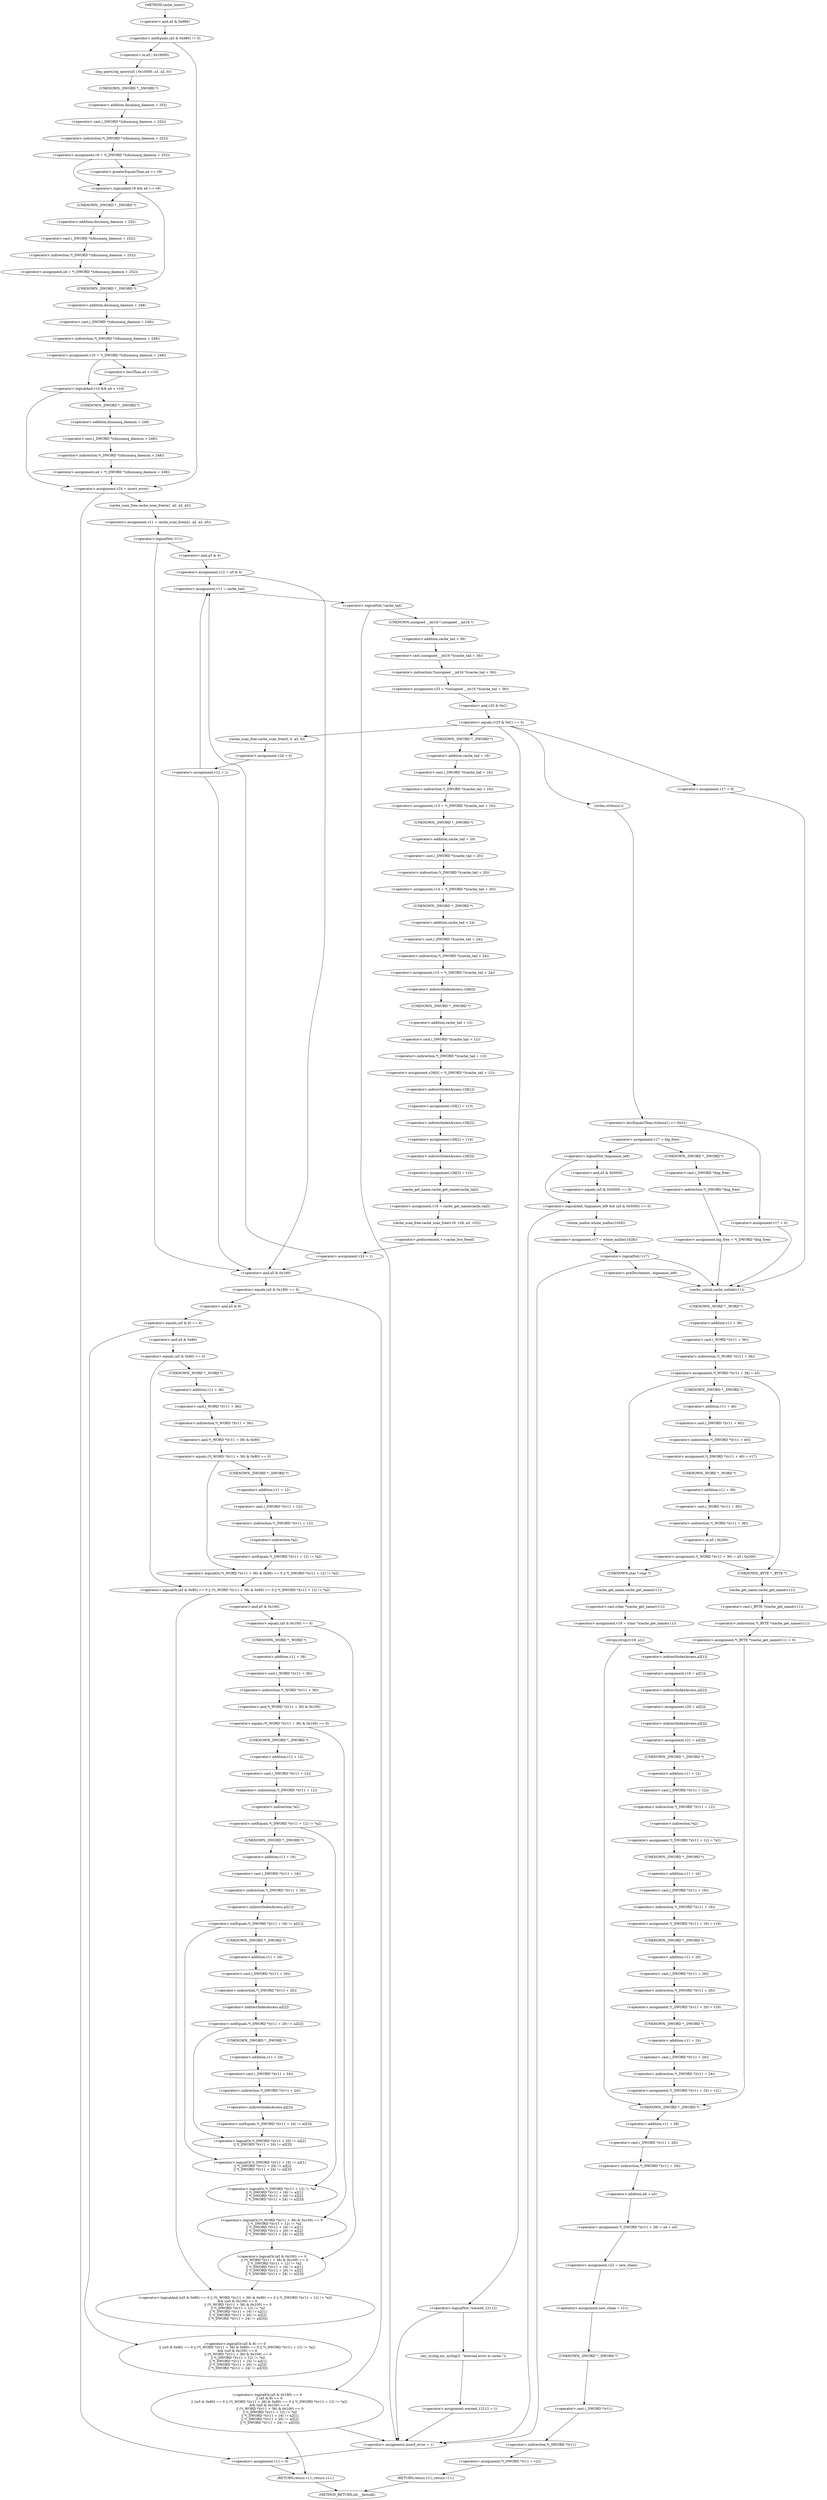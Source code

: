 digraph cache_insert {  
"1000143" [label = "(<operator>.notEquals,(a5 & 0x980) != 0)" ]
"1000144" [label = "(<operator>.and,a5 & 0x980)" ]
"1000149" [label = "(log_query,log_query(a5 | 0x10000, a1, a2, 0))" ]
"1000150" [label = "(<operator>.or,a5 | 0x10000)" ]
"1000156" [label = "(<operator>.assignment,v9 = *(_DWORD *)(dnsmasq_daemon + 252))" ]
"1000158" [label = "(<operator>.indirection,*(_DWORD *)(dnsmasq_daemon + 252))" ]
"1000159" [label = "(<operator>.cast,(_DWORD *)(dnsmasq_daemon + 252))" ]
"1000160" [label = "(UNKNOWN,_DWORD *,_DWORD *)" ]
"1000161" [label = "(<operator>.addition,dnsmasq_daemon + 252)" ]
"1000165" [label = "(<operator>.logicalAnd,v9 && a4 >= v9)" ]
"1000167" [label = "(<operator>.greaterEqualsThan,a4 >= v9)" ]
"1000170" [label = "(<operator>.assignment,a4 = *(_DWORD *)(dnsmasq_daemon + 252))" ]
"1000172" [label = "(<operator>.indirection,*(_DWORD *)(dnsmasq_daemon + 252))" ]
"1000173" [label = "(<operator>.cast,(_DWORD *)(dnsmasq_daemon + 252))" ]
"1000174" [label = "(UNKNOWN,_DWORD *,_DWORD *)" ]
"1000175" [label = "(<operator>.addition,dnsmasq_daemon + 252)" ]
"1000178" [label = "(<operator>.assignment,v10 = *(_DWORD *)(dnsmasq_daemon + 248))" ]
"1000180" [label = "(<operator>.indirection,*(_DWORD *)(dnsmasq_daemon + 248))" ]
"1000181" [label = "(<operator>.cast,(_DWORD *)(dnsmasq_daemon + 248))" ]
"1000182" [label = "(UNKNOWN,_DWORD *,_DWORD *)" ]
"1000183" [label = "(<operator>.addition,dnsmasq_daemon + 248)" ]
"1000187" [label = "(<operator>.logicalAnd,v10 && a4 < v10)" ]
"1000189" [label = "(<operator>.lessThan,a4 < v10)" ]
"1000192" [label = "(<operator>.assignment,a4 = *(_DWORD *)(dnsmasq_daemon + 248))" ]
"1000194" [label = "(<operator>.indirection,*(_DWORD *)(dnsmasq_daemon + 248))" ]
"1000195" [label = "(<operator>.cast,(_DWORD *)(dnsmasq_daemon + 248))" ]
"1000196" [label = "(UNKNOWN,_DWORD *,_DWORD *)" ]
"1000197" [label = "(<operator>.addition,dnsmasq_daemon + 248)" ]
"1000200" [label = "(<operator>.assignment,v24 = insert_error)" ]
"1000206" [label = "(<operator>.assignment,v11 = cache_scan_free(a1, a2, a3, a5))" ]
"1000208" [label = "(cache_scan_free,cache_scan_free(a1, a2, a3, a5))" ]
"1000214" [label = "(<operator>.logicalNot,!v11)" ]
"1000217" [label = "(<operator>.assignment,v12 = a5 & 4)" ]
"1000219" [label = "(<operator>.and,a5 & 4)" ]
"1000225" [label = "(<operator>.assignment,v11 = cache_tail)" ]
"1000229" [label = "(<operator>.logicalNot,!cache_tail)" ]
"1000232" [label = "(<operator>.assignment,v25 = *(unsigned __int16 *)(cache_tail + 36))" ]
"1000234" [label = "(<operator>.indirection,*(unsigned __int16 *)(cache_tail + 36))" ]
"1000235" [label = "(<operator>.cast,(unsigned __int16 *)(cache_tail + 36))" ]
"1000236" [label = "(UNKNOWN,unsigned __int16 *,unsigned __int16 *)" ]
"1000237" [label = "(<operator>.addition,cache_tail + 36)" ]
"1000241" [label = "(<operator>.equals,(v25 & 0xC) == 0)" ]
"1000242" [label = "(<operator>.and,v25 & 0xC)" ]
"1000251" [label = "(<operator>.lessEqualsThan,strlen(a1) <= 0x31)" ]
"1000252" [label = "(strlen,strlen(a1))" ]
"1000256" [label = "(<operator>.assignment,v17 = 0)" ]
"1000261" [label = "(<operator>.assignment,v17 = big_free)" ]
"1000267" [label = "(<operator>.assignment,big_free = *(_DWORD *)big_free)" ]
"1000269" [label = "(<operator>.indirection,*(_DWORD *)big_free)" ]
"1000270" [label = "(<operator>.cast,(_DWORD *)big_free)" ]
"1000271" [label = "(UNKNOWN,_DWORD *,_DWORD *)" ]
"1000276" [label = "(<operator>.logicalAnd,!bignames_left && (a5 & 0x5000) == 0)" ]
"1000277" [label = "(<operator>.logicalNot,!bignames_left)" ]
"1000279" [label = "(<operator>.equals,(a5 & 0x5000) == 0)" ]
"1000280" [label = "(<operator>.and,a5 & 0x5000)" ]
"1000285" [label = "(<operator>.assignment,v17 = whine_malloc(1028))" ]
"1000287" [label = "(whine_malloc,whine_malloc(1028))" ]
"1000290" [label = "(<operator>.logicalNot,!v17)" ]
"1000295" [label = "(<operator>.preDecrement,--bignames_left)" ]
"1000299" [label = "(<operator>.assignment,v17 = 0)" ]
"1000302" [label = "(cache_unlink,cache_unlink(v11))" ]
"1000304" [label = "(<operator>.assignment,*(_WORD *)(v11 + 36) = a5)" ]
"1000305" [label = "(<operator>.indirection,*(_WORD *)(v11 + 36))" ]
"1000306" [label = "(<operator>.cast,(_WORD *)(v11 + 36))" ]
"1000307" [label = "(UNKNOWN,_WORD *,_WORD *)" ]
"1000308" [label = "(<operator>.addition,v11 + 36)" ]
"1000315" [label = "(<operator>.assignment,*(_DWORD *)(v11 + 40) = v17)" ]
"1000316" [label = "(<operator>.indirection,*(_DWORD *)(v11 + 40))" ]
"1000317" [label = "(<operator>.cast,(_DWORD *)(v11 + 40))" ]
"1000318" [label = "(UNKNOWN,_DWORD *,_DWORD *)" ]
"1000319" [label = "(<operator>.addition,v11 + 40)" ]
"1000323" [label = "(<operator>.assignment,*(_WORD *)(v11 + 36) = a5 | 0x200)" ]
"1000324" [label = "(<operator>.indirection,*(_WORD *)(v11 + 36))" ]
"1000325" [label = "(<operator>.cast,(_WORD *)(v11 + 36))" ]
"1000326" [label = "(UNKNOWN,_WORD *,_WORD *)" ]
"1000327" [label = "(<operator>.addition,v11 + 36)" ]
"1000330" [label = "(<operator>.or,a5 | 0x200)" ]
"1000336" [label = "(<operator>.assignment,v18 = (char *)cache_get_name(v11))" ]
"1000338" [label = "(<operator>.cast,(char *)cache_get_name(v11))" ]
"1000339" [label = "(UNKNOWN,char *,char *)" ]
"1000340" [label = "(cache_get_name,cache_get_name(v11))" ]
"1000342" [label = "(strcpy,strcpy(v18, a1))" ]
"1000347" [label = "(<operator>.assignment,*(_BYTE *)cache_get_name(v11) = 0)" ]
"1000348" [label = "(<operator>.indirection,*(_BYTE *)cache_get_name(v11))" ]
"1000349" [label = "(<operator>.cast,(_BYTE *)cache_get_name(v11))" ]
"1000350" [label = "(UNKNOWN,_BYTE *,_BYTE *)" ]
"1000351" [label = "(cache_get_name,cache_get_name(v11))" ]
"1000357" [label = "(<operator>.assignment,v19 = a2[1])" ]
"1000359" [label = "(<operator>.indirectIndexAccess,a2[1])" ]
"1000362" [label = "(<operator>.assignment,v20 = a2[2])" ]
"1000364" [label = "(<operator>.indirectIndexAccess,a2[2])" ]
"1000367" [label = "(<operator>.assignment,v21 = a2[3])" ]
"1000369" [label = "(<operator>.indirectIndexAccess,a2[3])" ]
"1000372" [label = "(<operator>.assignment,*(_DWORD *)(v11 + 12) = *a2)" ]
"1000373" [label = "(<operator>.indirection,*(_DWORD *)(v11 + 12))" ]
"1000374" [label = "(<operator>.cast,(_DWORD *)(v11 + 12))" ]
"1000375" [label = "(UNKNOWN,_DWORD *,_DWORD *)" ]
"1000376" [label = "(<operator>.addition,v11 + 12)" ]
"1000379" [label = "(<operator>.indirection,*a2)" ]
"1000381" [label = "(<operator>.assignment,*(_DWORD *)(v11 + 16) = v19)" ]
"1000382" [label = "(<operator>.indirection,*(_DWORD *)(v11 + 16))" ]
"1000383" [label = "(<operator>.cast,(_DWORD *)(v11 + 16))" ]
"1000384" [label = "(UNKNOWN,_DWORD *,_DWORD *)" ]
"1000385" [label = "(<operator>.addition,v11 + 16)" ]
"1000389" [label = "(<operator>.assignment,*(_DWORD *)(v11 + 20) = v20)" ]
"1000390" [label = "(<operator>.indirection,*(_DWORD *)(v11 + 20))" ]
"1000391" [label = "(<operator>.cast,(_DWORD *)(v11 + 20))" ]
"1000392" [label = "(UNKNOWN,_DWORD *,_DWORD *)" ]
"1000393" [label = "(<operator>.addition,v11 + 20)" ]
"1000397" [label = "(<operator>.assignment,*(_DWORD *)(v11 + 24) = v21)" ]
"1000398" [label = "(<operator>.indirection,*(_DWORD *)(v11 + 24))" ]
"1000399" [label = "(<operator>.cast,(_DWORD *)(v11 + 24))" ]
"1000400" [label = "(UNKNOWN,_DWORD *,_DWORD *)" ]
"1000401" [label = "(<operator>.addition,v11 + 24)" ]
"1000405" [label = "(<operator>.assignment,*(_DWORD *)(v11 + 28) = a4 + a3)" ]
"1000406" [label = "(<operator>.indirection,*(_DWORD *)(v11 + 28))" ]
"1000407" [label = "(<operator>.cast,(_DWORD *)(v11 + 28))" ]
"1000408" [label = "(UNKNOWN,_DWORD *,_DWORD *)" ]
"1000409" [label = "(<operator>.addition,v11 + 28)" ]
"1000412" [label = "(<operator>.addition,a4 + a3)" ]
"1000415" [label = "(<operator>.assignment,v22 = new_chain)" ]
"1000418" [label = "(<operator>.assignment,new_chain = v11)" ]
"1000421" [label = "(<operator>.assignment,*(_DWORD *)v11 = v22)" ]
"1000422" [label = "(<operator>.indirection,*(_DWORD *)v11)" ]
"1000423" [label = "(<operator>.cast,(_DWORD *)v11)" ]
"1000424" [label = "(UNKNOWN,_DWORD *,_DWORD *)" ]
"1000427" [label = "(RETURN,return v11;,return v11;)" ]
"1000433" [label = "(<operator>.logicalNot,!warned_12112)" ]
"1000436" [label = "(my_syslog,my_syslog(3, \"Internal error in cache.\"))" ]
"1000439" [label = "(<operator>.assignment,warned_12112 = 1)" ]
"1000446" [label = "(<operator>.assignment,v13 = *(_DWORD *)(cache_tail + 16))" ]
"1000448" [label = "(<operator>.indirection,*(_DWORD *)(cache_tail + 16))" ]
"1000449" [label = "(<operator>.cast,(_DWORD *)(cache_tail + 16))" ]
"1000450" [label = "(UNKNOWN,_DWORD *,_DWORD *)" ]
"1000451" [label = "(<operator>.addition,cache_tail + 16)" ]
"1000454" [label = "(<operator>.assignment,v14 = *(_DWORD *)(cache_tail + 20))" ]
"1000456" [label = "(<operator>.indirection,*(_DWORD *)(cache_tail + 20))" ]
"1000457" [label = "(<operator>.cast,(_DWORD *)(cache_tail + 20))" ]
"1000458" [label = "(UNKNOWN,_DWORD *,_DWORD *)" ]
"1000459" [label = "(<operator>.addition,cache_tail + 20)" ]
"1000462" [label = "(<operator>.assignment,v15 = *(_DWORD *)(cache_tail + 24))" ]
"1000464" [label = "(<operator>.indirection,*(_DWORD *)(cache_tail + 24))" ]
"1000465" [label = "(<operator>.cast,(_DWORD *)(cache_tail + 24))" ]
"1000466" [label = "(UNKNOWN,_DWORD *,_DWORD *)" ]
"1000467" [label = "(<operator>.addition,cache_tail + 24)" ]
"1000470" [label = "(<operator>.assignment,v26[0] = *(_DWORD *)(cache_tail + 12))" ]
"1000471" [label = "(<operator>.indirectIndexAccess,v26[0])" ]
"1000474" [label = "(<operator>.indirection,*(_DWORD *)(cache_tail + 12))" ]
"1000475" [label = "(<operator>.cast,(_DWORD *)(cache_tail + 12))" ]
"1000476" [label = "(UNKNOWN,_DWORD *,_DWORD *)" ]
"1000477" [label = "(<operator>.addition,cache_tail + 12)" ]
"1000480" [label = "(<operator>.assignment,v26[1] = v13)" ]
"1000481" [label = "(<operator>.indirectIndexAccess,v26[1])" ]
"1000485" [label = "(<operator>.assignment,v26[2] = v14)" ]
"1000486" [label = "(<operator>.indirectIndexAccess,v26[2])" ]
"1000490" [label = "(<operator>.assignment,v26[3] = v15)" ]
"1000491" [label = "(<operator>.indirectIndexAccess,v26[3])" ]
"1000495" [label = "(<operator>.assignment,v16 = cache_get_name(cache_tail))" ]
"1000497" [label = "(cache_get_name,cache_get_name(cache_tail))" ]
"1000499" [label = "(cache_scan_free,cache_scan_free(v16, v26, a3, v25))" ]
"1000504" [label = "(<operator>.preIncrement,++cache_live_freed)" ]
"1000506" [label = "(<operator>.assignment,v24 = 1)" ]
"1000511" [label = "(cache_scan_free,cache_scan_free(0, 0, a3, 0))" ]
"1000516" [label = "(<operator>.assignment,v24 = 0)" ]
"1000519" [label = "(<operator>.assignment,v12 = 1)" ]
"1000523" [label = "(<operator>.logicalOr,(a5 & 0x180) == 0\n    || (a5 & 8) == 0\n    || ((a5 & 0x80) == 0 || (*(_WORD *)(v11 + 36) & 0x80) == 0 || *(_DWORD *)(v11 + 12) != *a2)\n    && ((a5 & 0x100) == 0\n     || (*(_WORD *)(v11 + 36) & 0x100) == 0\n     || *(_DWORD *)(v11 + 12) != *a2\n     || *(_DWORD *)(v11 + 16) != a2[1]\n     || *(_DWORD *)(v11 + 20) != a2[2]\n     || *(_DWORD *)(v11 + 24) != a2[3]))" ]
"1000524" [label = "(<operator>.equals,(a5 & 0x180) == 0)" ]
"1000525" [label = "(<operator>.and,a5 & 0x180)" ]
"1000529" [label = "(<operator>.logicalOr,(a5 & 8) == 0\n    || ((a5 & 0x80) == 0 || (*(_WORD *)(v11 + 36) & 0x80) == 0 || *(_DWORD *)(v11 + 12) != *a2)\n    && ((a5 & 0x100) == 0\n     || (*(_WORD *)(v11 + 36) & 0x100) == 0\n     || *(_DWORD *)(v11 + 12) != *a2\n     || *(_DWORD *)(v11 + 16) != a2[1]\n     || *(_DWORD *)(v11 + 20) != a2[2]\n     || *(_DWORD *)(v11 + 24) != a2[3]))" ]
"1000530" [label = "(<operator>.equals,(a5 & 8) == 0)" ]
"1000531" [label = "(<operator>.and,a5 & 8)" ]
"1000535" [label = "(<operator>.logicalAnd,((a5 & 0x80) == 0 || (*(_WORD *)(v11 + 36) & 0x80) == 0 || *(_DWORD *)(v11 + 12) != *a2)\n    && ((a5 & 0x100) == 0\n     || (*(_WORD *)(v11 + 36) & 0x100) == 0\n     || *(_DWORD *)(v11 + 12) != *a2\n     || *(_DWORD *)(v11 + 16) != a2[1]\n     || *(_DWORD *)(v11 + 20) != a2[2]\n     || *(_DWORD *)(v11 + 24) != a2[3]))" ]
"1000536" [label = "(<operator>.logicalOr,(a5 & 0x80) == 0 || (*(_WORD *)(v11 + 36) & 0x80) == 0 || *(_DWORD *)(v11 + 12) != *a2)" ]
"1000537" [label = "(<operator>.equals,(a5 & 0x80) == 0)" ]
"1000538" [label = "(<operator>.and,a5 & 0x80)" ]
"1000542" [label = "(<operator>.logicalOr,(*(_WORD *)(v11 + 36) & 0x80) == 0 || *(_DWORD *)(v11 + 12) != *a2)" ]
"1000543" [label = "(<operator>.equals,(*(_WORD *)(v11 + 36) & 0x80) == 0)" ]
"1000544" [label = "(<operator>.and,*(_WORD *)(v11 + 36) & 0x80)" ]
"1000545" [label = "(<operator>.indirection,*(_WORD *)(v11 + 36))" ]
"1000546" [label = "(<operator>.cast,(_WORD *)(v11 + 36))" ]
"1000547" [label = "(UNKNOWN,_WORD *,_WORD *)" ]
"1000548" [label = "(<operator>.addition,v11 + 36)" ]
"1000553" [label = "(<operator>.notEquals,*(_DWORD *)(v11 + 12) != *a2)" ]
"1000554" [label = "(<operator>.indirection,*(_DWORD *)(v11 + 12))" ]
"1000555" [label = "(<operator>.cast,(_DWORD *)(v11 + 12))" ]
"1000556" [label = "(UNKNOWN,_DWORD *,_DWORD *)" ]
"1000557" [label = "(<operator>.addition,v11 + 12)" ]
"1000560" [label = "(<operator>.indirection,*a2)" ]
"1000562" [label = "(<operator>.logicalOr,(a5 & 0x100) == 0\n     || (*(_WORD *)(v11 + 36) & 0x100) == 0\n     || *(_DWORD *)(v11 + 12) != *a2\n     || *(_DWORD *)(v11 + 16) != a2[1]\n     || *(_DWORD *)(v11 + 20) != a2[2]\n     || *(_DWORD *)(v11 + 24) != a2[3])" ]
"1000563" [label = "(<operator>.equals,(a5 & 0x100) == 0)" ]
"1000564" [label = "(<operator>.and,a5 & 0x100)" ]
"1000568" [label = "(<operator>.logicalOr,(*(_WORD *)(v11 + 36) & 0x100) == 0\n     || *(_DWORD *)(v11 + 12) != *a2\n     || *(_DWORD *)(v11 + 16) != a2[1]\n     || *(_DWORD *)(v11 + 20) != a2[2]\n     || *(_DWORD *)(v11 + 24) != a2[3])" ]
"1000569" [label = "(<operator>.equals,(*(_WORD *)(v11 + 36) & 0x100) == 0)" ]
"1000570" [label = "(<operator>.and,*(_WORD *)(v11 + 36) & 0x100)" ]
"1000571" [label = "(<operator>.indirection,*(_WORD *)(v11 + 36))" ]
"1000572" [label = "(<operator>.cast,(_WORD *)(v11 + 36))" ]
"1000573" [label = "(UNKNOWN,_WORD *,_WORD *)" ]
"1000574" [label = "(<operator>.addition,v11 + 36)" ]
"1000579" [label = "(<operator>.logicalOr,*(_DWORD *)(v11 + 12) != *a2\n     || *(_DWORD *)(v11 + 16) != a2[1]\n     || *(_DWORD *)(v11 + 20) != a2[2]\n     || *(_DWORD *)(v11 + 24) != a2[3])" ]
"1000580" [label = "(<operator>.notEquals,*(_DWORD *)(v11 + 12) != *a2)" ]
"1000581" [label = "(<operator>.indirection,*(_DWORD *)(v11 + 12))" ]
"1000582" [label = "(<operator>.cast,(_DWORD *)(v11 + 12))" ]
"1000583" [label = "(UNKNOWN,_DWORD *,_DWORD *)" ]
"1000584" [label = "(<operator>.addition,v11 + 12)" ]
"1000587" [label = "(<operator>.indirection,*a2)" ]
"1000589" [label = "(<operator>.logicalOr,*(_DWORD *)(v11 + 16) != a2[1]\n     || *(_DWORD *)(v11 + 20) != a2[2]\n     || *(_DWORD *)(v11 + 24) != a2[3])" ]
"1000590" [label = "(<operator>.notEquals,*(_DWORD *)(v11 + 16) != a2[1])" ]
"1000591" [label = "(<operator>.indirection,*(_DWORD *)(v11 + 16))" ]
"1000592" [label = "(<operator>.cast,(_DWORD *)(v11 + 16))" ]
"1000593" [label = "(UNKNOWN,_DWORD *,_DWORD *)" ]
"1000594" [label = "(<operator>.addition,v11 + 16)" ]
"1000597" [label = "(<operator>.indirectIndexAccess,a2[1])" ]
"1000600" [label = "(<operator>.logicalOr,*(_DWORD *)(v11 + 20) != a2[2]\n     || *(_DWORD *)(v11 + 24) != a2[3])" ]
"1000601" [label = "(<operator>.notEquals,*(_DWORD *)(v11 + 20) != a2[2])" ]
"1000602" [label = "(<operator>.indirection,*(_DWORD *)(v11 + 20))" ]
"1000603" [label = "(<operator>.cast,(_DWORD *)(v11 + 20))" ]
"1000604" [label = "(UNKNOWN,_DWORD *,_DWORD *)" ]
"1000605" [label = "(<operator>.addition,v11 + 20)" ]
"1000608" [label = "(<operator>.indirectIndexAccess,a2[2])" ]
"1000611" [label = "(<operator>.notEquals,*(_DWORD *)(v11 + 24) != a2[3])" ]
"1000612" [label = "(<operator>.indirection,*(_DWORD *)(v11 + 24))" ]
"1000613" [label = "(<operator>.cast,(_DWORD *)(v11 + 24))" ]
"1000614" [label = "(UNKNOWN,_DWORD *,_DWORD *)" ]
"1000615" [label = "(<operator>.addition,v11 + 24)" ]
"1000618" [label = "(<operator>.indirectIndexAccess,a2[3])" ]
"1000623" [label = "(<operator>.assignment,insert_error = 1)" ]
"1000627" [label = "(<operator>.assignment,v11 = 0)" ]
"1000630" [label = "(RETURN,return v11;,return v11;)" ]
"1000118" [label = "(METHOD,cache_insert)" ]
"1000632" [label = "(METHOD_RETURN,int __fastcall)" ]
  "1000143" -> "1000150" 
  "1000143" -> "1000200" 
  "1000144" -> "1000143" 
  "1000149" -> "1000160" 
  "1000150" -> "1000149" 
  "1000156" -> "1000165" 
  "1000156" -> "1000167" 
  "1000158" -> "1000156" 
  "1000159" -> "1000158" 
  "1000160" -> "1000161" 
  "1000161" -> "1000159" 
  "1000165" -> "1000174" 
  "1000165" -> "1000182" 
  "1000167" -> "1000165" 
  "1000170" -> "1000182" 
  "1000172" -> "1000170" 
  "1000173" -> "1000172" 
  "1000174" -> "1000175" 
  "1000175" -> "1000173" 
  "1000178" -> "1000187" 
  "1000178" -> "1000189" 
  "1000180" -> "1000178" 
  "1000181" -> "1000180" 
  "1000182" -> "1000183" 
  "1000183" -> "1000181" 
  "1000187" -> "1000196" 
  "1000187" -> "1000200" 
  "1000189" -> "1000187" 
  "1000192" -> "1000200" 
  "1000194" -> "1000192" 
  "1000195" -> "1000194" 
  "1000196" -> "1000197" 
  "1000197" -> "1000195" 
  "1000200" -> "1000627" 
  "1000200" -> "1000208" 
  "1000206" -> "1000214" 
  "1000208" -> "1000206" 
  "1000214" -> "1000219" 
  "1000214" -> "1000525" 
  "1000217" -> "1000225" 
  "1000217" -> "1000525" 
  "1000219" -> "1000217" 
  "1000225" -> "1000229" 
  "1000229" -> "1000623" 
  "1000229" -> "1000236" 
  "1000232" -> "1000242" 
  "1000234" -> "1000232" 
  "1000235" -> "1000234" 
  "1000236" -> "1000237" 
  "1000237" -> "1000235" 
  "1000241" -> "1000252" 
  "1000241" -> "1000299" 
  "1000241" -> "1000433" 
  "1000241" -> "1000450" 
  "1000241" -> "1000511" 
  "1000242" -> "1000241" 
  "1000251" -> "1000256" 
  "1000251" -> "1000261" 
  "1000252" -> "1000251" 
  "1000256" -> "1000302" 
  "1000261" -> "1000271" 
  "1000261" -> "1000277" 
  "1000267" -> "1000302" 
  "1000269" -> "1000267" 
  "1000270" -> "1000269" 
  "1000271" -> "1000270" 
  "1000276" -> "1000623" 
  "1000276" -> "1000287" 
  "1000277" -> "1000276" 
  "1000277" -> "1000280" 
  "1000279" -> "1000276" 
  "1000280" -> "1000279" 
  "1000285" -> "1000290" 
  "1000287" -> "1000285" 
  "1000290" -> "1000623" 
  "1000290" -> "1000295" 
  "1000290" -> "1000302" 
  "1000295" -> "1000302" 
  "1000299" -> "1000302" 
  "1000302" -> "1000307" 
  "1000304" -> "1000318" 
  "1000304" -> "1000350" 
  "1000304" -> "1000339" 
  "1000305" -> "1000304" 
  "1000306" -> "1000305" 
  "1000307" -> "1000308" 
  "1000308" -> "1000306" 
  "1000315" -> "1000326" 
  "1000316" -> "1000315" 
  "1000317" -> "1000316" 
  "1000318" -> "1000319" 
  "1000319" -> "1000317" 
  "1000323" -> "1000350" 
  "1000323" -> "1000339" 
  "1000324" -> "1000330" 
  "1000325" -> "1000324" 
  "1000326" -> "1000327" 
  "1000327" -> "1000325" 
  "1000330" -> "1000323" 
  "1000336" -> "1000342" 
  "1000338" -> "1000336" 
  "1000339" -> "1000340" 
  "1000340" -> "1000338" 
  "1000342" -> "1000408" 
  "1000342" -> "1000359" 
  "1000347" -> "1000408" 
  "1000347" -> "1000359" 
  "1000348" -> "1000347" 
  "1000349" -> "1000348" 
  "1000350" -> "1000351" 
  "1000351" -> "1000349" 
  "1000357" -> "1000364" 
  "1000359" -> "1000357" 
  "1000362" -> "1000369" 
  "1000364" -> "1000362" 
  "1000367" -> "1000375" 
  "1000369" -> "1000367" 
  "1000372" -> "1000384" 
  "1000373" -> "1000379" 
  "1000374" -> "1000373" 
  "1000375" -> "1000376" 
  "1000376" -> "1000374" 
  "1000379" -> "1000372" 
  "1000381" -> "1000392" 
  "1000382" -> "1000381" 
  "1000383" -> "1000382" 
  "1000384" -> "1000385" 
  "1000385" -> "1000383" 
  "1000389" -> "1000400" 
  "1000390" -> "1000389" 
  "1000391" -> "1000390" 
  "1000392" -> "1000393" 
  "1000393" -> "1000391" 
  "1000397" -> "1000408" 
  "1000398" -> "1000397" 
  "1000399" -> "1000398" 
  "1000400" -> "1000401" 
  "1000401" -> "1000399" 
  "1000405" -> "1000415" 
  "1000406" -> "1000412" 
  "1000407" -> "1000406" 
  "1000408" -> "1000409" 
  "1000409" -> "1000407" 
  "1000412" -> "1000405" 
  "1000415" -> "1000418" 
  "1000418" -> "1000424" 
  "1000421" -> "1000427" 
  "1000422" -> "1000421" 
  "1000423" -> "1000422" 
  "1000424" -> "1000423" 
  "1000427" -> "1000632" 
  "1000433" -> "1000436" 
  "1000433" -> "1000623" 
  "1000436" -> "1000439" 
  "1000439" -> "1000623" 
  "1000446" -> "1000458" 
  "1000448" -> "1000446" 
  "1000449" -> "1000448" 
  "1000450" -> "1000451" 
  "1000451" -> "1000449" 
  "1000454" -> "1000466" 
  "1000456" -> "1000454" 
  "1000457" -> "1000456" 
  "1000458" -> "1000459" 
  "1000459" -> "1000457" 
  "1000462" -> "1000471" 
  "1000464" -> "1000462" 
  "1000465" -> "1000464" 
  "1000466" -> "1000467" 
  "1000467" -> "1000465" 
  "1000470" -> "1000481" 
  "1000471" -> "1000476" 
  "1000474" -> "1000470" 
  "1000475" -> "1000474" 
  "1000476" -> "1000477" 
  "1000477" -> "1000475" 
  "1000480" -> "1000486" 
  "1000481" -> "1000480" 
  "1000485" -> "1000491" 
  "1000486" -> "1000485" 
  "1000490" -> "1000497" 
  "1000491" -> "1000490" 
  "1000495" -> "1000499" 
  "1000497" -> "1000495" 
  "1000499" -> "1000504" 
  "1000504" -> "1000506" 
  "1000506" -> "1000225" 
  "1000506" -> "1000525" 
  "1000511" -> "1000516" 
  "1000516" -> "1000519" 
  "1000519" -> "1000225" 
  "1000519" -> "1000525" 
  "1000523" -> "1000623" 
  "1000523" -> "1000630" 
  "1000524" -> "1000523" 
  "1000524" -> "1000531" 
  "1000525" -> "1000524" 
  "1000529" -> "1000523" 
  "1000530" -> "1000529" 
  "1000530" -> "1000538" 
  "1000531" -> "1000530" 
  "1000535" -> "1000529" 
  "1000536" -> "1000535" 
  "1000536" -> "1000564" 
  "1000537" -> "1000547" 
  "1000537" -> "1000536" 
  "1000538" -> "1000537" 
  "1000542" -> "1000536" 
  "1000543" -> "1000556" 
  "1000543" -> "1000542" 
  "1000544" -> "1000543" 
  "1000545" -> "1000544" 
  "1000546" -> "1000545" 
  "1000547" -> "1000548" 
  "1000548" -> "1000546" 
  "1000553" -> "1000542" 
  "1000554" -> "1000560" 
  "1000555" -> "1000554" 
  "1000556" -> "1000557" 
  "1000557" -> "1000555" 
  "1000560" -> "1000553" 
  "1000562" -> "1000535" 
  "1000563" -> "1000573" 
  "1000563" -> "1000562" 
  "1000564" -> "1000563" 
  "1000568" -> "1000562" 
  "1000569" -> "1000583" 
  "1000569" -> "1000568" 
  "1000570" -> "1000569" 
  "1000571" -> "1000570" 
  "1000572" -> "1000571" 
  "1000573" -> "1000574" 
  "1000574" -> "1000572" 
  "1000579" -> "1000568" 
  "1000580" -> "1000593" 
  "1000580" -> "1000579" 
  "1000581" -> "1000587" 
  "1000582" -> "1000581" 
  "1000583" -> "1000584" 
  "1000584" -> "1000582" 
  "1000587" -> "1000580" 
  "1000589" -> "1000579" 
  "1000590" -> "1000604" 
  "1000590" -> "1000589" 
  "1000591" -> "1000597" 
  "1000592" -> "1000591" 
  "1000593" -> "1000594" 
  "1000594" -> "1000592" 
  "1000597" -> "1000590" 
  "1000600" -> "1000589" 
  "1000601" -> "1000614" 
  "1000601" -> "1000600" 
  "1000602" -> "1000608" 
  "1000603" -> "1000602" 
  "1000604" -> "1000605" 
  "1000605" -> "1000603" 
  "1000608" -> "1000601" 
  "1000611" -> "1000600" 
  "1000612" -> "1000618" 
  "1000613" -> "1000612" 
  "1000614" -> "1000615" 
  "1000615" -> "1000613" 
  "1000618" -> "1000611" 
  "1000623" -> "1000627" 
  "1000627" -> "1000630" 
  "1000630" -> "1000632" 
  "1000118" -> "1000144" 
}
